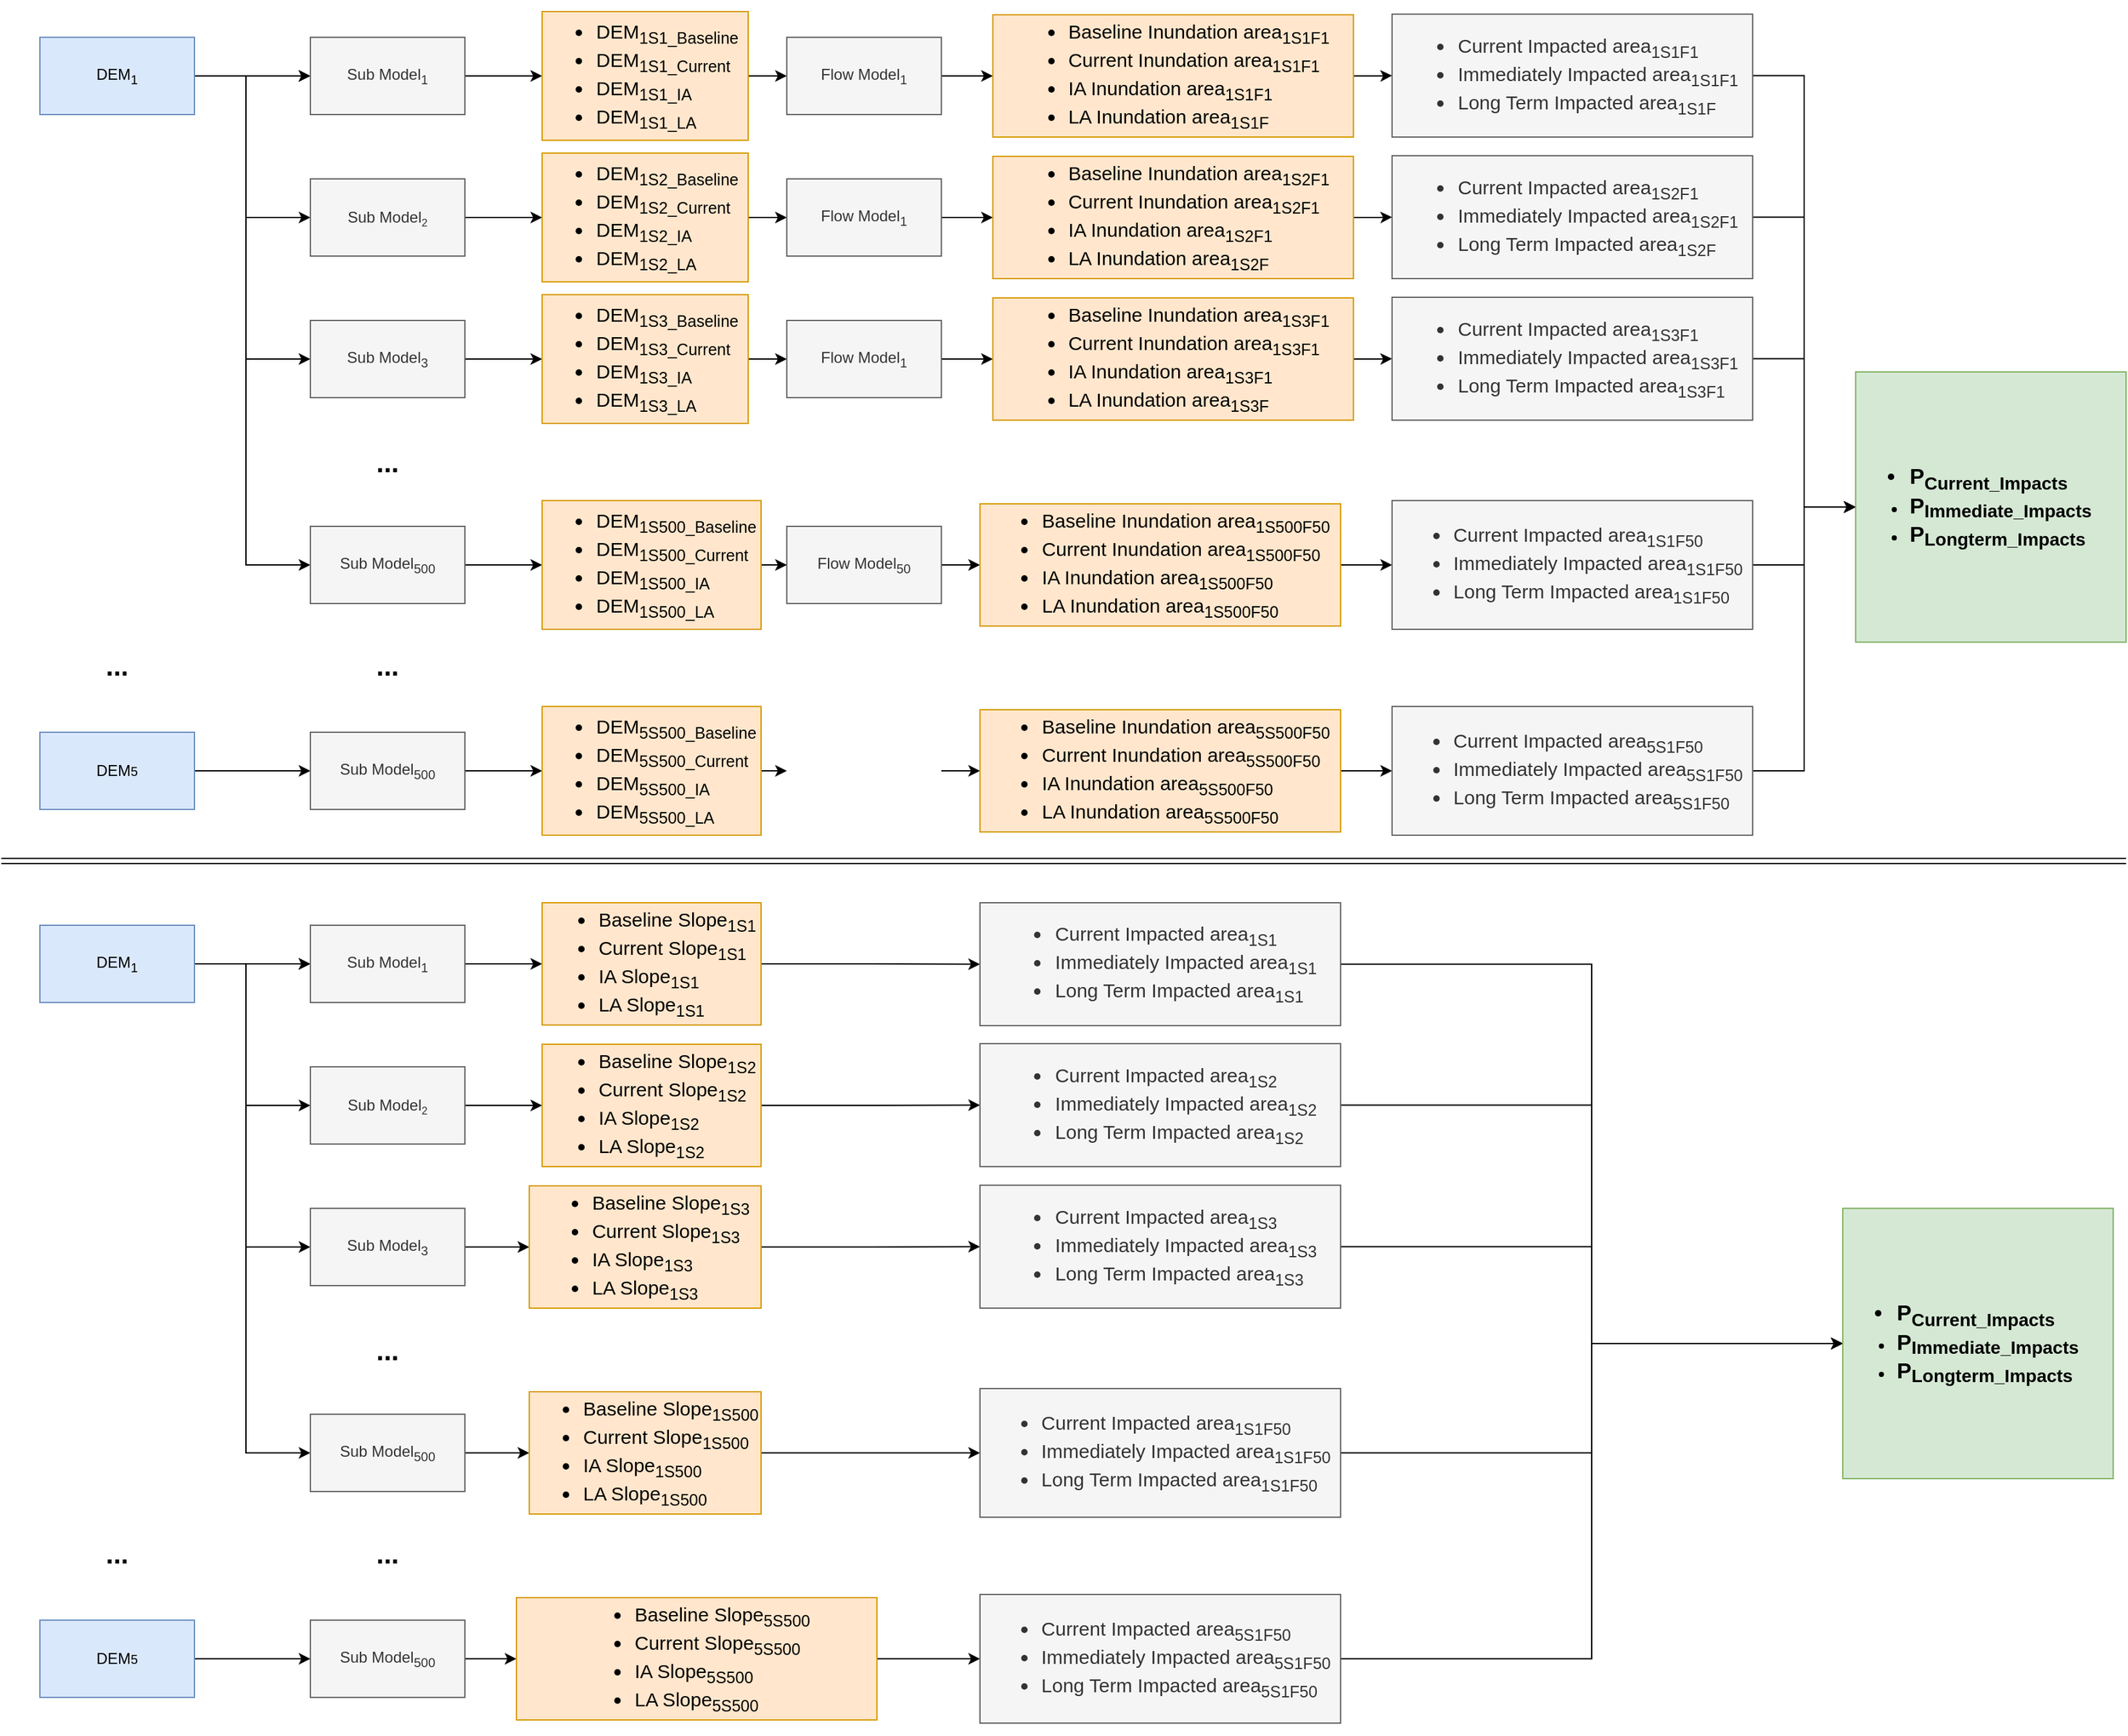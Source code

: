 <mxfile version="22.1.21" type="github">
  <diagram name="Page-1" id="-Qfp89TB7cpaRXaCVrgq">
    <mxGraphModel dx="1430" dy="786" grid="1" gridSize="10" guides="1" tooltips="1" connect="1" arrows="1" fold="1" page="1" pageScale="1" pageWidth="1654" pageHeight="1169" math="0" shadow="0">
      <root>
        <mxCell id="0" />
        <mxCell id="1" parent="0" />
        <mxCell id="ByYncmj56QXi_yfbcFDC-7" value="" style="edgeStyle=orthogonalEdgeStyle;rounded=0;orthogonalLoop=1;jettySize=auto;html=1;" edge="1" parent="1" source="3YSTLiqjNnNqbeXAGMGi-1" target="ByYncmj56QXi_yfbcFDC-6">
          <mxGeometry relative="1" as="geometry" />
        </mxCell>
        <mxCell id="ByYncmj56QXi_yfbcFDC-8" value="" style="edgeStyle=orthogonalEdgeStyle;rounded=0;orthogonalLoop=1;jettySize=auto;html=1;" edge="1" parent="1" source="3YSTLiqjNnNqbeXAGMGi-1" target="ByYncmj56QXi_yfbcFDC-6">
          <mxGeometry relative="1" as="geometry" />
        </mxCell>
        <mxCell id="ByYncmj56QXi_yfbcFDC-10" value="" style="edgeStyle=orthogonalEdgeStyle;rounded=0;orthogonalLoop=1;jettySize=auto;html=1;entryX=0;entryY=0.5;entryDx=0;entryDy=0;" edge="1" parent="1" source="3YSTLiqjNnNqbeXAGMGi-1" target="ByYncmj56QXi_yfbcFDC-9">
          <mxGeometry relative="1" as="geometry">
            <Array as="points">
              <mxPoint x="190" y="110" />
              <mxPoint x="190" y="220" />
            </Array>
          </mxGeometry>
        </mxCell>
        <mxCell id="ByYncmj56QXi_yfbcFDC-15" style="edgeStyle=orthogonalEdgeStyle;rounded=0;orthogonalLoop=1;jettySize=auto;html=1;entryX=0;entryY=0.5;entryDx=0;entryDy=0;" edge="1" parent="1" source="3YSTLiqjNnNqbeXAGMGi-1" target="ByYncmj56QXi_yfbcFDC-16">
          <mxGeometry relative="1" as="geometry">
            <mxPoint x="230" y="360" as="targetPoint" />
            <Array as="points">
              <mxPoint x="190" y="110" />
              <mxPoint x="190" y="490" />
            </Array>
          </mxGeometry>
        </mxCell>
        <mxCell id="ByYncmj56QXi_yfbcFDC-26" style="edgeStyle=orthogonalEdgeStyle;rounded=0;orthogonalLoop=1;jettySize=auto;html=1;entryX=0;entryY=0.5;entryDx=0;entryDy=0;" edge="1" parent="1" source="3YSTLiqjNnNqbeXAGMGi-1" target="ByYncmj56QXi_yfbcFDC-11">
          <mxGeometry relative="1" as="geometry">
            <Array as="points">
              <mxPoint x="190" y="110" />
              <mxPoint x="190" y="330" />
            </Array>
          </mxGeometry>
        </mxCell>
        <mxCell id="3YSTLiqjNnNqbeXAGMGi-1" value="DEM&lt;sub&gt;1&lt;/sub&gt;" style="rounded=0;whiteSpace=wrap;html=1;fillColor=#dae8fc;strokeColor=#6c8ebf;" parent="1" vertex="1">
          <mxGeometry x="30" y="80" width="120" height="60" as="geometry" />
        </mxCell>
        <mxCell id="ByYncmj56QXi_yfbcFDC-22" style="edgeStyle=orthogonalEdgeStyle;rounded=0;orthogonalLoop=1;jettySize=auto;html=1;entryX=0;entryY=0.5;entryDx=0;entryDy=0;" edge="1" parent="1" source="ByYncmj56QXi_yfbcFDC-6" target="ByYncmj56QXi_yfbcFDC-20">
          <mxGeometry relative="1" as="geometry" />
        </mxCell>
        <mxCell id="ByYncmj56QXi_yfbcFDC-6" value="Sub Model&lt;sub&gt;1&lt;/sub&gt;" style="rounded=0;whiteSpace=wrap;html=1;fillColor=#f5f5f5;strokeColor=#666666;fontColor=#333333;" vertex="1" parent="1">
          <mxGeometry x="240" y="80" width="120" height="60" as="geometry" />
        </mxCell>
        <mxCell id="ByYncmj56QXi_yfbcFDC-28" value="" style="edgeStyle=orthogonalEdgeStyle;rounded=0;orthogonalLoop=1;jettySize=auto;html=1;" edge="1" parent="1" source="ByYncmj56QXi_yfbcFDC-9" target="ByYncmj56QXi_yfbcFDC-23">
          <mxGeometry relative="1" as="geometry" />
        </mxCell>
        <mxCell id="ByYncmj56QXi_yfbcFDC-9" value="Sub Model&lt;span style=&quot;font-size: 10px;&quot;&gt;&lt;sub&gt;2&lt;/sub&gt;&lt;/span&gt;" style="rounded=0;whiteSpace=wrap;html=1;fillColor=#f5f5f5;strokeColor=#666666;fontColor=#333333;" vertex="1" parent="1">
          <mxGeometry x="240" y="190" width="120" height="60" as="geometry" />
        </mxCell>
        <mxCell id="ByYncmj56QXi_yfbcFDC-29" value="" style="edgeStyle=orthogonalEdgeStyle;rounded=0;orthogonalLoop=1;jettySize=auto;html=1;" edge="1" parent="1" source="ByYncmj56QXi_yfbcFDC-11" target="ByYncmj56QXi_yfbcFDC-24">
          <mxGeometry relative="1" as="geometry" />
        </mxCell>
        <mxCell id="ByYncmj56QXi_yfbcFDC-11" value="Sub Model&lt;sub&gt;3&lt;/sub&gt;" style="rounded=0;whiteSpace=wrap;html=1;fillColor=#f5f5f5;strokeColor=#666666;fontColor=#333333;" vertex="1" parent="1">
          <mxGeometry x="240" y="300" width="120" height="60" as="geometry" />
        </mxCell>
        <mxCell id="ByYncmj56QXi_yfbcFDC-30" value="" style="edgeStyle=orthogonalEdgeStyle;rounded=0;orthogonalLoop=1;jettySize=auto;html=1;" edge="1" parent="1" source="ByYncmj56QXi_yfbcFDC-16" target="ByYncmj56QXi_yfbcFDC-27">
          <mxGeometry relative="1" as="geometry" />
        </mxCell>
        <mxCell id="ByYncmj56QXi_yfbcFDC-16" value="Sub Model&lt;sub&gt;500&lt;/sub&gt;" style="rounded=0;whiteSpace=wrap;html=1;fillColor=#f5f5f5;strokeColor=#666666;fontColor=#333333;" vertex="1" parent="1">
          <mxGeometry x="240" y="460" width="120" height="60" as="geometry" />
        </mxCell>
        <mxCell id="ByYncmj56QXi_yfbcFDC-19" value="&lt;font style=&quot;font-size: 21px;&quot;&gt;&lt;b&gt;...&lt;/b&gt;&lt;/font&gt;" style="text;html=1;strokeColor=none;fillColor=none;align=center;verticalAlign=middle;whiteSpace=wrap;rounded=0;" vertex="1" parent="1">
          <mxGeometry x="270" y="380" width="60" height="60" as="geometry" />
        </mxCell>
        <mxCell id="ByYncmj56QXi_yfbcFDC-36" value="" style="edgeStyle=orthogonalEdgeStyle;rounded=0;orthogonalLoop=1;jettySize=auto;html=1;" edge="1" parent="1" source="ByYncmj56QXi_yfbcFDC-20" target="ByYncmj56QXi_yfbcFDC-35">
          <mxGeometry relative="1" as="geometry" />
        </mxCell>
        <mxCell id="ByYncmj56QXi_yfbcFDC-20" value="&lt;ul style=&quot;font-size: 15px;&quot;&gt;&lt;li style=&quot;&quot;&gt;DEM&lt;sub style=&quot;border-color: var(--border-color);&quot;&gt;1S1_Baseline&lt;/sub&gt;&lt;/li&gt;&lt;li style=&quot;border-color: var(--border-color);&quot;&gt;DEM&lt;sub style=&quot;border-color: var(--border-color);&quot;&gt;1S1_Current&lt;/sub&gt;&lt;/li&gt;&lt;li style=&quot;border-color: var(--border-color);&quot;&gt;DEM&lt;sub style=&quot;border-color: var(--border-color);&quot;&gt;1S1_IA&lt;/sub&gt;&lt;/li&gt;&lt;li style=&quot;border-color: var(--border-color);&quot;&gt;DEM&lt;sub style=&quot;border-color: var(--border-color);&quot;&gt;1S1_LA&lt;/sub&gt;&lt;/li&gt;&lt;/ul&gt;" style="rounded=0;whiteSpace=wrap;html=1;align=left;fillColor=#ffe6cc;strokeColor=#d79b00;" vertex="1" parent="1">
          <mxGeometry x="420" y="60" width="160" height="100" as="geometry" />
        </mxCell>
        <mxCell id="ByYncmj56QXi_yfbcFDC-43" style="edgeStyle=orthogonalEdgeStyle;rounded=0;orthogonalLoop=1;jettySize=auto;html=1;entryX=0;entryY=0.5;entryDx=0;entryDy=0;" edge="1" parent="1" source="ByYncmj56QXi_yfbcFDC-23" target="ByYncmj56QXi_yfbcFDC-42">
          <mxGeometry relative="1" as="geometry" />
        </mxCell>
        <mxCell id="ByYncmj56QXi_yfbcFDC-23" value="&lt;ul style=&quot;font-size: 15px;&quot;&gt;&lt;li style=&quot;&quot;&gt;DEM&lt;sub style=&quot;border-color: var(--border-color);&quot;&gt;1S2_Baseline&lt;/sub&gt;&lt;/li&gt;&lt;li style=&quot;border-color: var(--border-color);&quot;&gt;DEM&lt;sub style=&quot;border-color: var(--border-color);&quot;&gt;1S2_Current&lt;/sub&gt;&lt;/li&gt;&lt;li style=&quot;border-color: var(--border-color);&quot;&gt;DEM&lt;sub style=&quot;border-color: var(--border-color);&quot;&gt;1S2_IA&lt;/sub&gt;&lt;/li&gt;&lt;li style=&quot;border-color: var(--border-color);&quot;&gt;DEM&lt;sub style=&quot;border-color: var(--border-color);&quot;&gt;1S2_LA&lt;/sub&gt;&lt;/li&gt;&lt;/ul&gt;" style="rounded=0;whiteSpace=wrap;html=1;align=left;fillColor=#ffe6cc;strokeColor=#d79b00;" vertex="1" parent="1">
          <mxGeometry x="420" y="170" width="160" height="100" as="geometry" />
        </mxCell>
        <mxCell id="ByYncmj56QXi_yfbcFDC-45" style="edgeStyle=orthogonalEdgeStyle;rounded=0;orthogonalLoop=1;jettySize=auto;html=1;" edge="1" parent="1" source="ByYncmj56QXi_yfbcFDC-24" target="ByYncmj56QXi_yfbcFDC-44">
          <mxGeometry relative="1" as="geometry" />
        </mxCell>
        <mxCell id="ByYncmj56QXi_yfbcFDC-24" value="&lt;ul style=&quot;font-size: 15px;&quot;&gt;&lt;li style=&quot;&quot;&gt;DEM&lt;sub style=&quot;border-color: var(--border-color);&quot;&gt;1S3_Baseline&lt;/sub&gt;&lt;/li&gt;&lt;li style=&quot;border-color: var(--border-color);&quot;&gt;DEM&lt;sub style=&quot;border-color: var(--border-color);&quot;&gt;1S3_Current&lt;/sub&gt;&lt;/li&gt;&lt;li style=&quot;border-color: var(--border-color);&quot;&gt;DEM&lt;sub style=&quot;border-color: var(--border-color);&quot;&gt;1S3_IA&lt;/sub&gt;&lt;/li&gt;&lt;li style=&quot;border-color: var(--border-color);&quot;&gt;DEM&lt;sub style=&quot;border-color: var(--border-color);&quot;&gt;1S3_LA&lt;/sub&gt;&lt;/li&gt;&lt;/ul&gt;" style="rounded=0;whiteSpace=wrap;html=1;align=left;fillColor=#ffe6cc;strokeColor=#d79b00;" vertex="1" parent="1">
          <mxGeometry x="420" y="280" width="160" height="100" as="geometry" />
        </mxCell>
        <mxCell id="ByYncmj56QXi_yfbcFDC-47" style="edgeStyle=orthogonalEdgeStyle;rounded=0;orthogonalLoop=1;jettySize=auto;html=1;entryX=0;entryY=0.5;entryDx=0;entryDy=0;" edge="1" parent="1" source="ByYncmj56QXi_yfbcFDC-27" target="ByYncmj56QXi_yfbcFDC-46">
          <mxGeometry relative="1" as="geometry" />
        </mxCell>
        <mxCell id="ByYncmj56QXi_yfbcFDC-27" value="&lt;ul style=&quot;font-size: 15px;&quot;&gt;&lt;li style=&quot;&quot;&gt;DEM&lt;sub style=&quot;border-color: var(--border-color);&quot;&gt;1S500_Baseline&lt;/sub&gt;&lt;/li&gt;&lt;li style=&quot;border-color: var(--border-color);&quot;&gt;DEM&lt;sub style=&quot;border-color: var(--border-color);&quot;&gt;1S500_Current&lt;/sub&gt;&lt;/li&gt;&lt;li style=&quot;border-color: var(--border-color);&quot;&gt;DEM&lt;sub style=&quot;border-color: var(--border-color);&quot;&gt;1S500_IA&lt;/sub&gt;&lt;/li&gt;&lt;li style=&quot;border-color: var(--border-color);&quot;&gt;DEM&lt;sub style=&quot;border-color: var(--border-color);&quot;&gt;1S500_LA&lt;/sub&gt;&lt;/li&gt;&lt;/ul&gt;" style="rounded=0;whiteSpace=wrap;html=1;align=left;fillColor=#ffe6cc;strokeColor=#d79b00;" vertex="1" parent="1">
          <mxGeometry x="420" y="440" width="170" height="100" as="geometry" />
        </mxCell>
        <mxCell id="ByYncmj56QXi_yfbcFDC-53" value="" style="edgeStyle=orthogonalEdgeStyle;rounded=0;orthogonalLoop=1;jettySize=auto;html=1;" edge="1" parent="1" source="ByYncmj56QXi_yfbcFDC-35" target="ByYncmj56QXi_yfbcFDC-52">
          <mxGeometry relative="1" as="geometry" />
        </mxCell>
        <mxCell id="ByYncmj56QXi_yfbcFDC-35" value="Flow Model&lt;sub&gt;1&lt;br&gt;&lt;/sub&gt;" style="whiteSpace=wrap;html=1;align=center;fillColor=#f5f5f5;strokeColor=#666666;rounded=0;fontColor=#333333;" vertex="1" parent="1">
          <mxGeometry x="610" y="80" width="120" height="60" as="geometry" />
        </mxCell>
        <mxCell id="ByYncmj56QXi_yfbcFDC-57" style="edgeStyle=orthogonalEdgeStyle;rounded=0;orthogonalLoop=1;jettySize=auto;html=1;entryX=0;entryY=0.5;entryDx=0;entryDy=0;" edge="1" parent="1" source="ByYncmj56QXi_yfbcFDC-42" target="ByYncmj56QXi_yfbcFDC-54">
          <mxGeometry relative="1" as="geometry" />
        </mxCell>
        <mxCell id="ByYncmj56QXi_yfbcFDC-42" value="Flow Model&lt;sub&gt;1&lt;br&gt;&lt;/sub&gt;" style="whiteSpace=wrap;html=1;align=center;fillColor=#f5f5f5;strokeColor=#666666;rounded=0;fontColor=#333333;" vertex="1" parent="1">
          <mxGeometry x="610" y="190" width="120" height="60" as="geometry" />
        </mxCell>
        <mxCell id="ByYncmj56QXi_yfbcFDC-58" style="edgeStyle=orthogonalEdgeStyle;rounded=0;orthogonalLoop=1;jettySize=auto;html=1;" edge="1" parent="1" source="ByYncmj56QXi_yfbcFDC-44" target="ByYncmj56QXi_yfbcFDC-55">
          <mxGeometry relative="1" as="geometry" />
        </mxCell>
        <mxCell id="ByYncmj56QXi_yfbcFDC-44" value="Flow Model&lt;sub&gt;1&lt;br&gt;&lt;/sub&gt;" style="whiteSpace=wrap;html=1;align=center;fillColor=#f5f5f5;strokeColor=#666666;rounded=0;fontColor=#333333;" vertex="1" parent="1">
          <mxGeometry x="610" y="300" width="120" height="60" as="geometry" />
        </mxCell>
        <mxCell id="ByYncmj56QXi_yfbcFDC-59" style="edgeStyle=orthogonalEdgeStyle;rounded=0;orthogonalLoop=1;jettySize=auto;html=1;entryX=0;entryY=0.5;entryDx=0;entryDy=0;" edge="1" parent="1" source="ByYncmj56QXi_yfbcFDC-46" target="ByYncmj56QXi_yfbcFDC-56">
          <mxGeometry relative="1" as="geometry" />
        </mxCell>
        <mxCell id="ByYncmj56QXi_yfbcFDC-46" value="Flow Model&lt;sub&gt;50&lt;br&gt;&lt;/sub&gt;" style="whiteSpace=wrap;html=1;align=center;fillColor=#f5f5f5;strokeColor=#666666;rounded=0;fontColor=#333333;" vertex="1" parent="1">
          <mxGeometry x="610" y="460" width="120" height="60" as="geometry" />
        </mxCell>
        <mxCell id="ByYncmj56QXi_yfbcFDC-61" value="" style="edgeStyle=orthogonalEdgeStyle;rounded=0;orthogonalLoop=1;jettySize=auto;html=1;" edge="1" parent="1" source="ByYncmj56QXi_yfbcFDC-52" target="ByYncmj56QXi_yfbcFDC-60">
          <mxGeometry relative="1" as="geometry" />
        </mxCell>
        <mxCell id="ByYncmj56QXi_yfbcFDC-52" value="&lt;ul style=&quot;font-size: 15px;&quot;&gt;&lt;li style=&quot;text-align: left;&quot;&gt;Baseline Inundation area&lt;sub&gt;1S1F1&lt;/sub&gt;&lt;/li&gt;&lt;li style=&quot;border-color: var(--border-color); text-align: left;&quot;&gt;Current Inundation area&lt;sub style=&quot;border-color: var(--border-color);&quot;&gt;1S1F1&lt;/sub&gt;&lt;/li&gt;&lt;li style=&quot;border-color: var(--border-color); text-align: left;&quot;&gt;IA Inundation area&lt;sub style=&quot;border-color: var(--border-color);&quot;&gt;1S1F1&lt;/sub&gt;&lt;/li&gt;&lt;li style=&quot;border-color: var(--border-color); text-align: left;&quot;&gt;LA Inundation area&lt;sub style=&quot;border-color: var(--border-color);&quot;&gt;1S1F&lt;br&gt;&lt;/sub&gt;&lt;/li&gt;&lt;/ul&gt;" style="whiteSpace=wrap;html=1;align=center;fillColor=#ffe6cc;strokeColor=#d79b00;rounded=0;" vertex="1" parent="1">
          <mxGeometry x="770" y="62.5" width="280" height="95" as="geometry" />
        </mxCell>
        <mxCell id="ByYncmj56QXi_yfbcFDC-63" value="" style="edgeStyle=orthogonalEdgeStyle;rounded=0;orthogonalLoop=1;jettySize=auto;html=1;" edge="1" parent="1" source="ByYncmj56QXi_yfbcFDC-54" target="ByYncmj56QXi_yfbcFDC-62">
          <mxGeometry relative="1" as="geometry" />
        </mxCell>
        <mxCell id="ByYncmj56QXi_yfbcFDC-54" value="&lt;ul style=&quot;font-size: 15px;&quot;&gt;&lt;li style=&quot;border-color: var(--border-color); text-align: left;&quot;&gt;Baseline Inundation area&lt;sub style=&quot;border-color: var(--border-color);&quot;&gt;1S2F1&lt;/sub&gt;&lt;/li&gt;&lt;li style=&quot;border-color: var(--border-color); text-align: left;&quot;&gt;Current Inundation area&lt;sub style=&quot;border-color: var(--border-color);&quot;&gt;1S2F1&lt;/sub&gt;&lt;/li&gt;&lt;li style=&quot;border-color: var(--border-color); text-align: left;&quot;&gt;IA Inundation area&lt;sub style=&quot;border-color: var(--border-color);&quot;&gt;1S2F1&lt;/sub&gt;&lt;/li&gt;&lt;li style=&quot;border-color: var(--border-color); text-align: left;&quot;&gt;LA Inundation area&lt;sub style=&quot;border-color: var(--border-color);&quot;&gt;1S2F&lt;/sub&gt;&lt;/li&gt;&lt;/ul&gt;" style="whiteSpace=wrap;html=1;align=center;fillColor=#ffe6cc;strokeColor=#d79b00;rounded=0;" vertex="1" parent="1">
          <mxGeometry x="770" y="172.5" width="280" height="95" as="geometry" />
        </mxCell>
        <mxCell id="ByYncmj56QXi_yfbcFDC-65" value="" style="edgeStyle=orthogonalEdgeStyle;rounded=0;orthogonalLoop=1;jettySize=auto;html=1;" edge="1" parent="1" source="ByYncmj56QXi_yfbcFDC-55" target="ByYncmj56QXi_yfbcFDC-64">
          <mxGeometry relative="1" as="geometry" />
        </mxCell>
        <mxCell id="ByYncmj56QXi_yfbcFDC-55" value="&lt;ul style=&quot;font-size: 15px;&quot;&gt;&lt;li style=&quot;border-color: var(--border-color); text-align: left;&quot;&gt;Baseline Inundation area&lt;sub style=&quot;border-color: var(--border-color);&quot;&gt;1S3F1&lt;/sub&gt;&lt;/li&gt;&lt;li style=&quot;border-color: var(--border-color); text-align: left;&quot;&gt;Current Inundation area&lt;sub style=&quot;border-color: var(--border-color);&quot;&gt;1S3F1&lt;/sub&gt;&lt;/li&gt;&lt;li style=&quot;border-color: var(--border-color); text-align: left;&quot;&gt;IA Inundation area&lt;sub style=&quot;border-color: var(--border-color);&quot;&gt;1S3F1&lt;/sub&gt;&lt;/li&gt;&lt;li style=&quot;border-color: var(--border-color); text-align: left;&quot;&gt;LA Inundation area&lt;sub style=&quot;border-color: var(--border-color);&quot;&gt;1S3F&lt;/sub&gt;&lt;/li&gt;&lt;/ul&gt;" style="whiteSpace=wrap;html=1;align=center;fillColor=#ffe6cc;strokeColor=#d79b00;rounded=0;" vertex="1" parent="1">
          <mxGeometry x="770" y="282.5" width="280" height="95" as="geometry" />
        </mxCell>
        <mxCell id="ByYncmj56QXi_yfbcFDC-67" value="" style="edgeStyle=orthogonalEdgeStyle;rounded=0;orthogonalLoop=1;jettySize=auto;html=1;" edge="1" parent="1" source="ByYncmj56QXi_yfbcFDC-56" target="ByYncmj56QXi_yfbcFDC-66">
          <mxGeometry relative="1" as="geometry" />
        </mxCell>
        <mxCell id="ByYncmj56QXi_yfbcFDC-56" value="&lt;ul style=&quot;font-size: 15px;&quot;&gt;&lt;li style=&quot;border-color: var(--border-color); text-align: left;&quot;&gt;Baseline Inundation area&lt;sub style=&quot;border-color: var(--border-color);&quot;&gt;1S500F50&lt;/sub&gt;&lt;/li&gt;&lt;li style=&quot;border-color: var(--border-color); text-align: left;&quot;&gt;Current Inundation area&lt;sub style=&quot;border-color: var(--border-color);&quot;&gt;1S500F50&lt;/sub&gt;&lt;/li&gt;&lt;li style=&quot;border-color: var(--border-color); text-align: left;&quot;&gt;IA Inundation area&lt;sub style=&quot;border-color: var(--border-color);&quot;&gt;1S500F50&lt;/sub&gt;&lt;/li&gt;&lt;li style=&quot;border-color: var(--border-color); text-align: left;&quot;&gt;LA Inundation area&lt;sub style=&quot;border-color: var(--border-color);&quot;&gt;1S500F50&lt;/sub&gt;&lt;/li&gt;&lt;/ul&gt;" style="whiteSpace=wrap;html=1;align=center;fillColor=#ffe6cc;strokeColor=#d79b00;rounded=0;" vertex="1" parent="1">
          <mxGeometry x="760" y="442.5" width="280" height="95" as="geometry" />
        </mxCell>
        <mxCell id="ByYncmj56QXi_yfbcFDC-69" style="edgeStyle=orthogonalEdgeStyle;rounded=0;orthogonalLoop=1;jettySize=auto;html=1;entryX=0;entryY=0.5;entryDx=0;entryDy=0;" edge="1" parent="1" source="ByYncmj56QXi_yfbcFDC-60" target="ByYncmj56QXi_yfbcFDC-68">
          <mxGeometry relative="1" as="geometry" />
        </mxCell>
        <mxCell id="ByYncmj56QXi_yfbcFDC-60" value="&lt;ul style=&quot;border-color: var(--border-color); font-size: 15px;&quot;&gt;&lt;li style=&quot;border-color: var(--border-color); text-align: left;&quot;&gt;Current Impacted area&lt;sub style=&quot;border-color: var(--border-color);&quot;&gt;1S1F1&lt;/sub&gt;&lt;/li&gt;&lt;li style=&quot;border-color: var(--border-color); text-align: left;&quot;&gt;Immediately Impacted area&lt;sub style=&quot;border-color: var(--border-color);&quot;&gt;1S1F1&lt;/sub&gt;&lt;/li&gt;&lt;li style=&quot;text-align: left; border-color: var(--border-color);&quot;&gt;Long Term Impacted area&lt;sub style=&quot;border-color: var(--border-color);&quot;&gt;1S1F&lt;/sub&gt;&lt;/li&gt;&lt;/ul&gt;" style="whiteSpace=wrap;html=1;align=center;fillColor=#f5f5f5;strokeColor=#666666;rounded=0;fontColor=#333333;" vertex="1" parent="1">
          <mxGeometry x="1080" y="62" width="280" height="95.5" as="geometry" />
        </mxCell>
        <mxCell id="ByYncmj56QXi_yfbcFDC-70" style="edgeStyle=orthogonalEdgeStyle;rounded=0;orthogonalLoop=1;jettySize=auto;html=1;entryX=0;entryY=0.5;entryDx=0;entryDy=0;" edge="1" parent="1" source="ByYncmj56QXi_yfbcFDC-62" target="ByYncmj56QXi_yfbcFDC-68">
          <mxGeometry relative="1" as="geometry" />
        </mxCell>
        <mxCell id="ByYncmj56QXi_yfbcFDC-62" value="&lt;ul style=&quot;border-color: var(--border-color); font-size: 15px;&quot;&gt;&lt;li style=&quot;border-color: var(--border-color); text-align: left;&quot;&gt;Current Impacted area&lt;sub style=&quot;border-color: var(--border-color);&quot;&gt;1S2F1&lt;/sub&gt;&lt;/li&gt;&lt;li style=&quot;border-color: var(--border-color); text-align: left;&quot;&gt;Immediately Impacted area&lt;sub style=&quot;border-color: var(--border-color);&quot;&gt;1S2F1&lt;/sub&gt;&lt;/li&gt;&lt;li style=&quot;text-align: left; border-color: var(--border-color);&quot;&gt;Long Term Impacted area&lt;sub style=&quot;border-color: var(--border-color);&quot;&gt;1S2F&lt;/sub&gt;&lt;/li&gt;&lt;/ul&gt;" style="whiteSpace=wrap;html=1;align=center;fillColor=#f5f5f5;strokeColor=#666666;rounded=0;fontColor=#333333;" vertex="1" parent="1">
          <mxGeometry x="1080" y="172" width="280" height="95.5" as="geometry" />
        </mxCell>
        <mxCell id="ByYncmj56QXi_yfbcFDC-71" style="edgeStyle=orthogonalEdgeStyle;rounded=0;orthogonalLoop=1;jettySize=auto;html=1;" edge="1" parent="1" source="ByYncmj56QXi_yfbcFDC-64" target="ByYncmj56QXi_yfbcFDC-68">
          <mxGeometry relative="1" as="geometry" />
        </mxCell>
        <mxCell id="ByYncmj56QXi_yfbcFDC-64" value="&lt;ul style=&quot;border-color: var(--border-color); font-size: 15px;&quot;&gt;&lt;li style=&quot;border-color: var(--border-color); text-align: left;&quot;&gt;Current Impacted area&lt;sub style=&quot;border-color: var(--border-color);&quot;&gt;1S3F1&lt;/sub&gt;&lt;/li&gt;&lt;li style=&quot;border-color: var(--border-color); text-align: left;&quot;&gt;Immediately Impacted area&lt;sub style=&quot;border-color: var(--border-color);&quot;&gt;1S3F1&lt;/sub&gt;&lt;/li&gt;&lt;li style=&quot;text-align: left; border-color: var(--border-color);&quot;&gt;Long Term Impacted area&lt;sub style=&quot;border-color: var(--border-color);&quot;&gt;1S3F1&lt;/sub&gt;&lt;/li&gt;&lt;/ul&gt;" style="whiteSpace=wrap;html=1;align=center;fillColor=#f5f5f5;strokeColor=#666666;rounded=0;fontColor=#333333;" vertex="1" parent="1">
          <mxGeometry x="1080" y="282" width="280" height="95.5" as="geometry" />
        </mxCell>
        <mxCell id="ByYncmj56QXi_yfbcFDC-72" style="edgeStyle=orthogonalEdgeStyle;rounded=0;orthogonalLoop=1;jettySize=auto;html=1;entryX=0;entryY=0.5;entryDx=0;entryDy=0;" edge="1" parent="1" source="ByYncmj56QXi_yfbcFDC-66" target="ByYncmj56QXi_yfbcFDC-68">
          <mxGeometry relative="1" as="geometry">
            <mxPoint x="1430" y="300" as="targetPoint" />
          </mxGeometry>
        </mxCell>
        <mxCell id="ByYncmj56QXi_yfbcFDC-66" value="&lt;ul style=&quot;border-color: var(--border-color); font-size: 15px;&quot;&gt;&lt;li style=&quot;border-color: var(--border-color); text-align: left;&quot;&gt;Current Impacted area&lt;sub style=&quot;border-color: var(--border-color);&quot;&gt;1S1F50&lt;/sub&gt;&lt;/li&gt;&lt;li style=&quot;border-color: var(--border-color); text-align: left;&quot;&gt;Immediately Impacted area&lt;sub style=&quot;border-color: var(--border-color);&quot;&gt;1S1F50&lt;/sub&gt;&lt;/li&gt;&lt;li style=&quot;text-align: left; border-color: var(--border-color);&quot;&gt;Long Term Impacted area&lt;sub style=&quot;border-color: var(--border-color);&quot;&gt;1S1F50&lt;/sub&gt;&lt;/li&gt;&lt;/ul&gt;" style="whiteSpace=wrap;html=1;align=center;fillColor=#f5f5f5;strokeColor=#666666;rounded=0;fontColor=#333333;" vertex="1" parent="1">
          <mxGeometry x="1080" y="440" width="280" height="100" as="geometry" />
        </mxCell>
        <mxCell id="ByYncmj56QXi_yfbcFDC-68" value="&lt;ul style=&quot;&quot;&gt;&lt;li style=&quot;font-size: 17px;&quot;&gt;&lt;b&gt;P&lt;/b&gt;&lt;sub style=&quot;font-size: 14px;&quot;&gt;&lt;b style=&quot;&quot;&gt;C&lt;span style=&quot;&quot;&gt;urrent_Impacts&lt;/span&gt;&lt;/b&gt;&lt;/sub&gt;&lt;/li&gt;&lt;li style=&quot;border-color: var(--border-color);&quot;&gt;&lt;b style=&quot;border-color: var(--border-color);&quot;&gt;&lt;span style=&quot;font-size: 17px;&quot;&gt;P&lt;/span&gt;&lt;sub style=&quot;border-color: var(--border-color);&quot;&gt;&lt;font style=&quot;font-size: 14px;&quot;&gt;Immediate_Impacts&lt;/font&gt;&lt;/sub&gt;&lt;/b&gt;&lt;/li&gt;&lt;li style=&quot;border-color: var(--border-color);&quot;&gt;&lt;b style=&quot;border-color: var(--border-color);&quot;&gt;&lt;span style=&quot;font-size: 17px;&quot;&gt;P&lt;/span&gt;&lt;sub style=&quot;border-color: var(--border-color);&quot;&gt;&lt;font style=&quot;font-size: 14px;&quot;&gt;Longterm_Impacts&lt;/font&gt;&lt;/sub&gt;&lt;/b&gt;&lt;/li&gt;&lt;/ul&gt;" style="whiteSpace=wrap;html=1;aspect=fixed;align=left;fillColor=#d5e8d4;strokeColor=#82b366;" vertex="1" parent="1">
          <mxGeometry x="1440" y="340" width="210" height="210" as="geometry" />
        </mxCell>
        <mxCell id="ByYncmj56QXi_yfbcFDC-75" value="&lt;font style=&quot;font-size: 21px;&quot;&gt;&lt;b&gt;...&lt;/b&gt;&lt;/font&gt;" style="text;html=1;strokeColor=none;fillColor=none;align=center;verticalAlign=middle;whiteSpace=wrap;rounded=0;" vertex="1" parent="1">
          <mxGeometry x="270" y="537.5" width="60" height="60" as="geometry" />
        </mxCell>
        <mxCell id="ByYncmj56QXi_yfbcFDC-76" value="" style="edgeStyle=orthogonalEdgeStyle;rounded=0;orthogonalLoop=1;jettySize=auto;html=1;" edge="1" parent="1" source="ByYncmj56QXi_yfbcFDC-77" target="ByYncmj56QXi_yfbcFDC-79">
          <mxGeometry relative="1" as="geometry" />
        </mxCell>
        <mxCell id="ByYncmj56QXi_yfbcFDC-77" value="Sub Model&lt;sub&gt;500&lt;/sub&gt;" style="rounded=0;whiteSpace=wrap;html=1;fillColor=#f5f5f5;strokeColor=#666666;fontColor=#333333;" vertex="1" parent="1">
          <mxGeometry x="240" y="620" width="120" height="60" as="geometry" />
        </mxCell>
        <mxCell id="ByYncmj56QXi_yfbcFDC-78" style="edgeStyle=orthogonalEdgeStyle;rounded=0;orthogonalLoop=1;jettySize=auto;html=1;entryX=0;entryY=0.5;entryDx=0;entryDy=0;" edge="1" parent="1" source="ByYncmj56QXi_yfbcFDC-79">
          <mxGeometry relative="1" as="geometry">
            <mxPoint x="610" y="650" as="targetPoint" />
          </mxGeometry>
        </mxCell>
        <mxCell id="ByYncmj56QXi_yfbcFDC-79" value="&lt;ul style=&quot;font-size: 15px;&quot;&gt;&lt;li style=&quot;&quot;&gt;DEM&lt;sub style=&quot;border-color: var(--border-color);&quot;&gt;5S500_Baseline&lt;/sub&gt;&lt;/li&gt;&lt;li style=&quot;border-color: var(--border-color);&quot;&gt;DEM&lt;sub style=&quot;border-color: var(--border-color);&quot;&gt;5S500_Current&lt;/sub&gt;&lt;/li&gt;&lt;li style=&quot;border-color: var(--border-color);&quot;&gt;DEM&lt;sub style=&quot;border-color: var(--border-color);&quot;&gt;5S500_IA&lt;/sub&gt;&lt;/li&gt;&lt;li style=&quot;border-color: var(--border-color);&quot;&gt;DEM&lt;sub style=&quot;border-color: var(--border-color);&quot;&gt;5S500_LA&lt;/sub&gt;&lt;/li&gt;&lt;/ul&gt;" style="rounded=0;whiteSpace=wrap;html=1;align=left;fillColor=#ffe6cc;strokeColor=#d79b00;" vertex="1" parent="1">
          <mxGeometry x="420" y="600" width="170" height="100" as="geometry" />
        </mxCell>
        <mxCell id="ByYncmj56QXi_yfbcFDC-80" style="edgeStyle=orthogonalEdgeStyle;rounded=0;orthogonalLoop=1;jettySize=auto;html=1;entryX=0;entryY=0.5;entryDx=0;entryDy=0;" edge="1" parent="1" target="ByYncmj56QXi_yfbcFDC-83">
          <mxGeometry relative="1" as="geometry">
            <mxPoint x="730" y="650" as="sourcePoint" />
          </mxGeometry>
        </mxCell>
        <mxCell id="ByYncmj56QXi_yfbcFDC-82" value="" style="edgeStyle=orthogonalEdgeStyle;rounded=0;orthogonalLoop=1;jettySize=auto;html=1;" edge="1" parent="1" source="ByYncmj56QXi_yfbcFDC-83" target="ByYncmj56QXi_yfbcFDC-84">
          <mxGeometry relative="1" as="geometry" />
        </mxCell>
        <mxCell id="ByYncmj56QXi_yfbcFDC-83" value="&lt;ul style=&quot;font-size: 15px;&quot;&gt;&lt;li style=&quot;border-color: var(--border-color); text-align: left;&quot;&gt;Baseline Inundation area&lt;sub style=&quot;border-color: var(--border-color);&quot;&gt;5S500F50&lt;/sub&gt;&lt;/li&gt;&lt;li style=&quot;border-color: var(--border-color); text-align: left;&quot;&gt;Current Inundation area&lt;sub style=&quot;border-color: var(--border-color);&quot;&gt;5S500F50&lt;/sub&gt;&lt;/li&gt;&lt;li style=&quot;border-color: var(--border-color); text-align: left;&quot;&gt;IA Inundation area&lt;sub style=&quot;border-color: var(--border-color);&quot;&gt;5S500F50&lt;/sub&gt;&lt;/li&gt;&lt;li style=&quot;border-color: var(--border-color); text-align: left;&quot;&gt;LA Inundation area&lt;sub style=&quot;border-color: var(--border-color);&quot;&gt;5S500F50&lt;/sub&gt;&lt;/li&gt;&lt;/ul&gt;" style="whiteSpace=wrap;html=1;align=center;fillColor=#ffe6cc;strokeColor=#d79b00;rounded=0;" vertex="1" parent="1">
          <mxGeometry x="760" y="602.5" width="280" height="95" as="geometry" />
        </mxCell>
        <mxCell id="ByYncmj56QXi_yfbcFDC-88" style="edgeStyle=orthogonalEdgeStyle;rounded=0;orthogonalLoop=1;jettySize=auto;html=1;entryX=0;entryY=0.5;entryDx=0;entryDy=0;" edge="1" parent="1" source="ByYncmj56QXi_yfbcFDC-84" target="ByYncmj56QXi_yfbcFDC-68">
          <mxGeometry relative="1" as="geometry" />
        </mxCell>
        <mxCell id="ByYncmj56QXi_yfbcFDC-84" value="&lt;ul style=&quot;border-color: var(--border-color); font-size: 15px;&quot;&gt;&lt;li style=&quot;border-color: var(--border-color); text-align: left;&quot;&gt;Current Impacted area&lt;sub style=&quot;border-color: var(--border-color);&quot;&gt;5S1F50&lt;/sub&gt;&lt;/li&gt;&lt;li style=&quot;border-color: var(--border-color); text-align: left;&quot;&gt;Immediately Impacted area&lt;sub style=&quot;border-color: var(--border-color);&quot;&gt;5S1F50&lt;/sub&gt;&lt;/li&gt;&lt;li style=&quot;text-align: left; border-color: var(--border-color);&quot;&gt;Long Term Impacted area&lt;sub style=&quot;border-color: var(--border-color);&quot;&gt;5S1F50&lt;/sub&gt;&lt;/li&gt;&lt;/ul&gt;" style="whiteSpace=wrap;html=1;align=center;fillColor=#f5f5f5;strokeColor=#666666;rounded=0;fontColor=#333333;" vertex="1" parent="1">
          <mxGeometry x="1080" y="600" width="280" height="100" as="geometry" />
        </mxCell>
        <mxCell id="ByYncmj56QXi_yfbcFDC-87" style="edgeStyle=orthogonalEdgeStyle;rounded=0;orthogonalLoop=1;jettySize=auto;html=1;entryX=0;entryY=0.5;entryDx=0;entryDy=0;" edge="1" parent="1" source="ByYncmj56QXi_yfbcFDC-85" target="ByYncmj56QXi_yfbcFDC-77">
          <mxGeometry relative="1" as="geometry" />
        </mxCell>
        <mxCell id="ByYncmj56QXi_yfbcFDC-85" value="DEM&lt;span style=&quot;font-size: 10px;&quot;&gt;5&lt;/span&gt;" style="rounded=0;whiteSpace=wrap;html=1;fillColor=#dae8fc;strokeColor=#6c8ebf;" vertex="1" parent="1">
          <mxGeometry x="30" y="620" width="120" height="60" as="geometry" />
        </mxCell>
        <mxCell id="ByYncmj56QXi_yfbcFDC-86" value="&lt;font style=&quot;font-size: 21px;&quot;&gt;&lt;b&gt;...&lt;/b&gt;&lt;/font&gt;" style="text;html=1;strokeColor=none;fillColor=none;align=center;verticalAlign=middle;whiteSpace=wrap;rounded=0;" vertex="1" parent="1">
          <mxGeometry x="60" y="537.5" width="60" height="60" as="geometry" />
        </mxCell>
        <mxCell id="ByYncmj56QXi_yfbcFDC-89" value="" style="edgeStyle=orthogonalEdgeStyle;rounded=0;orthogonalLoop=1;jettySize=auto;html=1;" edge="1" parent="1" source="ByYncmj56QXi_yfbcFDC-94" target="ByYncmj56QXi_yfbcFDC-96">
          <mxGeometry relative="1" as="geometry" />
        </mxCell>
        <mxCell id="ByYncmj56QXi_yfbcFDC-90" value="" style="edgeStyle=orthogonalEdgeStyle;rounded=0;orthogonalLoop=1;jettySize=auto;html=1;" edge="1" parent="1" source="ByYncmj56QXi_yfbcFDC-94" target="ByYncmj56QXi_yfbcFDC-96">
          <mxGeometry relative="1" as="geometry" />
        </mxCell>
        <mxCell id="ByYncmj56QXi_yfbcFDC-91" value="" style="edgeStyle=orthogonalEdgeStyle;rounded=0;orthogonalLoop=1;jettySize=auto;html=1;entryX=0;entryY=0.5;entryDx=0;entryDy=0;" edge="1" parent="1" source="ByYncmj56QXi_yfbcFDC-94" target="ByYncmj56QXi_yfbcFDC-98">
          <mxGeometry relative="1" as="geometry">
            <Array as="points">
              <mxPoint x="190" y="800" />
              <mxPoint x="190" y="910" />
            </Array>
          </mxGeometry>
        </mxCell>
        <mxCell id="ByYncmj56QXi_yfbcFDC-92" style="edgeStyle=orthogonalEdgeStyle;rounded=0;orthogonalLoop=1;jettySize=auto;html=1;entryX=0;entryY=0.5;entryDx=0;entryDy=0;" edge="1" parent="1" source="ByYncmj56QXi_yfbcFDC-94" target="ByYncmj56QXi_yfbcFDC-102">
          <mxGeometry relative="1" as="geometry">
            <mxPoint x="230" y="1050" as="targetPoint" />
            <Array as="points">
              <mxPoint x="190" y="800" />
              <mxPoint x="190" y="1180" />
            </Array>
          </mxGeometry>
        </mxCell>
        <mxCell id="ByYncmj56QXi_yfbcFDC-93" style="edgeStyle=orthogonalEdgeStyle;rounded=0;orthogonalLoop=1;jettySize=auto;html=1;entryX=0;entryY=0.5;entryDx=0;entryDy=0;" edge="1" parent="1" source="ByYncmj56QXi_yfbcFDC-94" target="ByYncmj56QXi_yfbcFDC-100">
          <mxGeometry relative="1" as="geometry">
            <Array as="points">
              <mxPoint x="190" y="800" />
              <mxPoint x="190" y="1020" />
            </Array>
          </mxGeometry>
        </mxCell>
        <mxCell id="ByYncmj56QXi_yfbcFDC-94" value="DEM&lt;sub&gt;1&lt;/sub&gt;" style="rounded=0;whiteSpace=wrap;html=1;fillColor=#dae8fc;strokeColor=#6c8ebf;" vertex="1" parent="1">
          <mxGeometry x="30" y="770" width="120" height="60" as="geometry" />
        </mxCell>
        <mxCell id="ByYncmj56QXi_yfbcFDC-95" style="edgeStyle=orthogonalEdgeStyle;rounded=0;orthogonalLoop=1;jettySize=auto;html=1;entryX=0;entryY=0.5;entryDx=0;entryDy=0;" edge="1" parent="1" source="ByYncmj56QXi_yfbcFDC-96" target="ByYncmj56QXi_yfbcFDC-121">
          <mxGeometry relative="1" as="geometry">
            <mxPoint x="420" y="800" as="targetPoint" />
          </mxGeometry>
        </mxCell>
        <mxCell id="ByYncmj56QXi_yfbcFDC-96" value="Sub Model&lt;sub&gt;1&lt;/sub&gt;" style="rounded=0;whiteSpace=wrap;html=1;fillColor=#f5f5f5;strokeColor=#666666;fontColor=#333333;" vertex="1" parent="1">
          <mxGeometry x="240" y="770" width="120" height="60" as="geometry" />
        </mxCell>
        <mxCell id="ByYncmj56QXi_yfbcFDC-97" value="" style="edgeStyle=orthogonalEdgeStyle;rounded=0;orthogonalLoop=1;jettySize=auto;html=1;" edge="1" parent="1" source="ByYncmj56QXi_yfbcFDC-98" target="ByYncmj56QXi_yfbcFDC-123">
          <mxGeometry relative="1" as="geometry">
            <mxPoint x="420" y="910" as="targetPoint" />
          </mxGeometry>
        </mxCell>
        <mxCell id="ByYncmj56QXi_yfbcFDC-98" value="Sub Model&lt;span style=&quot;font-size: 10px;&quot;&gt;&lt;sub&gt;2&lt;/sub&gt;&lt;/span&gt;" style="rounded=0;whiteSpace=wrap;html=1;fillColor=#f5f5f5;strokeColor=#666666;fontColor=#333333;" vertex="1" parent="1">
          <mxGeometry x="240" y="880" width="120" height="60" as="geometry" />
        </mxCell>
        <mxCell id="ByYncmj56QXi_yfbcFDC-99" value="" style="edgeStyle=orthogonalEdgeStyle;rounded=0;orthogonalLoop=1;jettySize=auto;html=1;" edge="1" parent="1" source="ByYncmj56QXi_yfbcFDC-100" target="ByYncmj56QXi_yfbcFDC-125">
          <mxGeometry relative="1" as="geometry">
            <mxPoint x="420" y="1020" as="targetPoint" />
          </mxGeometry>
        </mxCell>
        <mxCell id="ByYncmj56QXi_yfbcFDC-100" value="Sub Model&lt;sub&gt;3&lt;/sub&gt;" style="rounded=0;whiteSpace=wrap;html=1;fillColor=#f5f5f5;strokeColor=#666666;fontColor=#333333;" vertex="1" parent="1">
          <mxGeometry x="240" y="990" width="120" height="60" as="geometry" />
        </mxCell>
        <mxCell id="ByYncmj56QXi_yfbcFDC-101" value="" style="edgeStyle=orthogonalEdgeStyle;rounded=0;orthogonalLoop=1;jettySize=auto;html=1;" edge="1" parent="1" source="ByYncmj56QXi_yfbcFDC-102" target="ByYncmj56QXi_yfbcFDC-127">
          <mxGeometry relative="1" as="geometry">
            <mxPoint x="420" y="1180" as="targetPoint" />
          </mxGeometry>
        </mxCell>
        <mxCell id="ByYncmj56QXi_yfbcFDC-102" value="Sub Model&lt;sub&gt;500&lt;/sub&gt;" style="rounded=0;whiteSpace=wrap;html=1;fillColor=#f5f5f5;strokeColor=#666666;fontColor=#333333;" vertex="1" parent="1">
          <mxGeometry x="240" y="1150" width="120" height="60" as="geometry" />
        </mxCell>
        <mxCell id="ByYncmj56QXi_yfbcFDC-103" value="&lt;font style=&quot;font-size: 21px;&quot;&gt;&lt;b&gt;...&lt;/b&gt;&lt;/font&gt;" style="text;html=1;strokeColor=none;fillColor=none;align=center;verticalAlign=middle;whiteSpace=wrap;rounded=0;" vertex="1" parent="1">
          <mxGeometry x="270" y="1070" width="60" height="60" as="geometry" />
        </mxCell>
        <mxCell id="ByYncmj56QXi_yfbcFDC-120" value="" style="edgeStyle=orthogonalEdgeStyle;rounded=0;orthogonalLoop=1;jettySize=auto;html=1;" edge="1" parent="1" source="ByYncmj56QXi_yfbcFDC-121" target="ByYncmj56QXi_yfbcFDC-129">
          <mxGeometry relative="1" as="geometry" />
        </mxCell>
        <mxCell id="ByYncmj56QXi_yfbcFDC-121" value="&lt;ul style=&quot;font-size: 15px;&quot;&gt;&lt;li style=&quot;text-align: left;&quot;&gt;Baseline Slope&lt;sub&gt;1S1&lt;/sub&gt;&lt;/li&gt;&lt;li style=&quot;border-color: var(--border-color); text-align: left;&quot;&gt;Current Slope&lt;sub style=&quot;border-color: var(--border-color);&quot;&gt;1S1&lt;/sub&gt;&lt;/li&gt;&lt;li style=&quot;border-color: var(--border-color); text-align: left;&quot;&gt;IA Slope&lt;sub style=&quot;border-color: var(--border-color);&quot;&gt;1S1&lt;/sub&gt;&lt;/li&gt;&lt;li style=&quot;border-color: var(--border-color); text-align: left;&quot;&gt;LA Slope&lt;sub style=&quot;border-color: var(--border-color);&quot;&gt;1S1&lt;br&gt;&lt;/sub&gt;&lt;/li&gt;&lt;/ul&gt;" style="whiteSpace=wrap;html=1;align=center;fillColor=#ffe6cc;strokeColor=#d79b00;rounded=0;" vertex="1" parent="1">
          <mxGeometry x="420" y="752.5" width="170" height="95" as="geometry" />
        </mxCell>
        <mxCell id="ByYncmj56QXi_yfbcFDC-122" value="" style="edgeStyle=orthogonalEdgeStyle;rounded=0;orthogonalLoop=1;jettySize=auto;html=1;" edge="1" parent="1" source="ByYncmj56QXi_yfbcFDC-123" target="ByYncmj56QXi_yfbcFDC-131">
          <mxGeometry relative="1" as="geometry" />
        </mxCell>
        <mxCell id="ByYncmj56QXi_yfbcFDC-123" value="&lt;ul style=&quot;font-size: 15px;&quot;&gt;&lt;li style=&quot;border-color: var(--border-color); text-align: left;&quot;&gt;Baseline Slope&lt;sub style=&quot;border-color: var(--border-color);&quot;&gt;1S2&lt;/sub&gt;&lt;/li&gt;&lt;li style=&quot;border-color: var(--border-color); text-align: left;&quot;&gt;Current Slope&lt;sub style=&quot;border-color: var(--border-color);&quot;&gt;1S2&lt;/sub&gt;&lt;/li&gt;&lt;li style=&quot;border-color: var(--border-color); text-align: left;&quot;&gt;IA Slope&lt;sub style=&quot;border-color: var(--border-color);&quot;&gt;1S2&lt;/sub&gt;&lt;/li&gt;&lt;li style=&quot;border-color: var(--border-color); text-align: left;&quot;&gt;LA Slope&lt;sub style=&quot;border-color: var(--border-color);&quot;&gt;1S2&lt;/sub&gt;&lt;/li&gt;&lt;/ul&gt;" style="whiteSpace=wrap;html=1;align=center;fillColor=#ffe6cc;strokeColor=#d79b00;rounded=0;" vertex="1" parent="1">
          <mxGeometry x="420" y="862.5" width="170" height="95" as="geometry" />
        </mxCell>
        <mxCell id="ByYncmj56QXi_yfbcFDC-124" value="" style="edgeStyle=orthogonalEdgeStyle;rounded=0;orthogonalLoop=1;jettySize=auto;html=1;" edge="1" parent="1" source="ByYncmj56QXi_yfbcFDC-125" target="ByYncmj56QXi_yfbcFDC-133">
          <mxGeometry relative="1" as="geometry" />
        </mxCell>
        <mxCell id="ByYncmj56QXi_yfbcFDC-125" value="&lt;ul style=&quot;font-size: 15px;&quot;&gt;&lt;li style=&quot;border-color: var(--border-color); text-align: left;&quot;&gt;Baseline Slope&lt;sub style=&quot;border-color: var(--border-color);&quot;&gt;1S3&lt;/sub&gt;&lt;/li&gt;&lt;li style=&quot;border-color: var(--border-color); text-align: left;&quot;&gt;Current Slope&lt;sub style=&quot;border-color: var(--border-color);&quot;&gt;1S3&lt;/sub&gt;&lt;/li&gt;&lt;li style=&quot;border-color: var(--border-color); text-align: left;&quot;&gt;IA Slope&lt;sub style=&quot;border-color: var(--border-color);&quot;&gt;1S3&lt;/sub&gt;&lt;/li&gt;&lt;li style=&quot;border-color: var(--border-color); text-align: left;&quot;&gt;LA Slope&lt;sub style=&quot;border-color: var(--border-color);&quot;&gt;1S3&lt;/sub&gt;&lt;/li&gt;&lt;/ul&gt;" style="whiteSpace=wrap;html=1;align=center;fillColor=#ffe6cc;strokeColor=#d79b00;rounded=0;" vertex="1" parent="1">
          <mxGeometry x="410" y="972.5" width="180" height="95" as="geometry" />
        </mxCell>
        <mxCell id="ByYncmj56QXi_yfbcFDC-126" value="" style="edgeStyle=orthogonalEdgeStyle;rounded=0;orthogonalLoop=1;jettySize=auto;html=1;" edge="1" parent="1" source="ByYncmj56QXi_yfbcFDC-127" target="ByYncmj56QXi_yfbcFDC-135">
          <mxGeometry relative="1" as="geometry" />
        </mxCell>
        <mxCell id="ByYncmj56QXi_yfbcFDC-127" value="&lt;ul style=&quot;font-size: 15px;&quot;&gt;&lt;li style=&quot;border-color: var(--border-color); text-align: left;&quot;&gt;Baseline Slope&lt;sub style=&quot;border-color: var(--border-color);&quot;&gt;1S500&lt;/sub&gt;&lt;/li&gt;&lt;li style=&quot;border-color: var(--border-color); text-align: left;&quot;&gt;Current Slope&lt;sub style=&quot;background-color: initial; border-color: var(--border-color);&quot;&gt;1S500&lt;/sub&gt;&lt;/li&gt;&lt;li style=&quot;border-color: var(--border-color); text-align: left;&quot;&gt;IA Slope&lt;sub style=&quot;border-color: var(--border-color);&quot;&gt;1S500&lt;/sub&gt;&lt;/li&gt;&lt;li style=&quot;border-color: var(--border-color); text-align: left;&quot;&gt;LA Slope&lt;sub style=&quot;border-color: var(--border-color);&quot;&gt;1S500&lt;/sub&gt;&lt;/li&gt;&lt;/ul&gt;" style="whiteSpace=wrap;html=1;align=center;fillColor=#ffe6cc;strokeColor=#d79b00;rounded=0;" vertex="1" parent="1">
          <mxGeometry x="410" y="1132.5" width="180" height="95" as="geometry" />
        </mxCell>
        <mxCell id="ByYncmj56QXi_yfbcFDC-128" style="edgeStyle=orthogonalEdgeStyle;rounded=0;orthogonalLoop=1;jettySize=auto;html=1;entryX=0;entryY=0.5;entryDx=0;entryDy=0;" edge="1" parent="1" source="ByYncmj56QXi_yfbcFDC-129" target="ByYncmj56QXi_yfbcFDC-136">
          <mxGeometry relative="1" as="geometry" />
        </mxCell>
        <mxCell id="ByYncmj56QXi_yfbcFDC-129" value="&lt;ul style=&quot;border-color: var(--border-color); font-size: 15px;&quot;&gt;&lt;li style=&quot;border-color: var(--border-color); text-align: left;&quot;&gt;Current Impacted area&lt;sub style=&quot;border-color: var(--border-color);&quot;&gt;1S1&lt;/sub&gt;&lt;/li&gt;&lt;li style=&quot;border-color: var(--border-color); text-align: left;&quot;&gt;Immediately Impacted area&lt;sub style=&quot;border-color: var(--border-color);&quot;&gt;1S1&lt;/sub&gt;&lt;/li&gt;&lt;li style=&quot;text-align: left; border-color: var(--border-color);&quot;&gt;Long Term Impacted area&lt;sub style=&quot;border-color: var(--border-color);&quot;&gt;1S1&lt;/sub&gt;&lt;/li&gt;&lt;/ul&gt;" style="whiteSpace=wrap;html=1;align=center;fillColor=#f5f5f5;strokeColor=#666666;rounded=0;fontColor=#333333;" vertex="1" parent="1">
          <mxGeometry x="760" y="752.5" width="280" height="95.5" as="geometry" />
        </mxCell>
        <mxCell id="ByYncmj56QXi_yfbcFDC-130" style="edgeStyle=orthogonalEdgeStyle;rounded=0;orthogonalLoop=1;jettySize=auto;html=1;entryX=0;entryY=0.5;entryDx=0;entryDy=0;" edge="1" parent="1" source="ByYncmj56QXi_yfbcFDC-131" target="ByYncmj56QXi_yfbcFDC-136">
          <mxGeometry relative="1" as="geometry" />
        </mxCell>
        <mxCell id="ByYncmj56QXi_yfbcFDC-131" value="&lt;ul style=&quot;border-color: var(--border-color); font-size: 15px;&quot;&gt;&lt;li style=&quot;border-color: var(--border-color); text-align: left;&quot;&gt;Current Impacted area&lt;sub style=&quot;border-color: var(--border-color);&quot;&gt;1S2&lt;/sub&gt;&lt;/li&gt;&lt;li style=&quot;border-color: var(--border-color); text-align: left;&quot;&gt;Immediately Impacted area&lt;sub style=&quot;border-color: var(--border-color);&quot;&gt;1S2&lt;/sub&gt;&lt;/li&gt;&lt;li style=&quot;text-align: left; border-color: var(--border-color);&quot;&gt;Long Term Impacted area&lt;sub style=&quot;border-color: var(--border-color);&quot;&gt;1S2&lt;/sub&gt;&lt;/li&gt;&lt;/ul&gt;" style="whiteSpace=wrap;html=1;align=center;fillColor=#f5f5f5;strokeColor=#666666;rounded=0;fontColor=#333333;" vertex="1" parent="1">
          <mxGeometry x="760" y="862" width="280" height="95.5" as="geometry" />
        </mxCell>
        <mxCell id="ByYncmj56QXi_yfbcFDC-132" style="edgeStyle=orthogonalEdgeStyle;rounded=0;orthogonalLoop=1;jettySize=auto;html=1;" edge="1" parent="1" source="ByYncmj56QXi_yfbcFDC-133" target="ByYncmj56QXi_yfbcFDC-136">
          <mxGeometry relative="1" as="geometry" />
        </mxCell>
        <mxCell id="ByYncmj56QXi_yfbcFDC-133" value="&lt;ul style=&quot;border-color: var(--border-color); font-size: 15px;&quot;&gt;&lt;li style=&quot;border-color: var(--border-color); text-align: left;&quot;&gt;Current Impacted area&lt;sub style=&quot;border-color: var(--border-color);&quot;&gt;1S3&lt;/sub&gt;&lt;/li&gt;&lt;li style=&quot;border-color: var(--border-color); text-align: left;&quot;&gt;Immediately Impacted area&lt;sub style=&quot;border-color: var(--border-color);&quot;&gt;1S3&lt;/sub&gt;&lt;/li&gt;&lt;li style=&quot;text-align: left; border-color: var(--border-color);&quot;&gt;Long Term Impacted area&lt;sub style=&quot;border-color: var(--border-color);&quot;&gt;1S3&lt;/sub&gt;&lt;/li&gt;&lt;/ul&gt;" style="whiteSpace=wrap;html=1;align=center;fillColor=#f5f5f5;strokeColor=#666666;rounded=0;fontColor=#333333;" vertex="1" parent="1">
          <mxGeometry x="760" y="972" width="280" height="95.5" as="geometry" />
        </mxCell>
        <mxCell id="ByYncmj56QXi_yfbcFDC-134" style="edgeStyle=orthogonalEdgeStyle;rounded=0;orthogonalLoop=1;jettySize=auto;html=1;entryX=0;entryY=0.5;entryDx=0;entryDy=0;" edge="1" parent="1" source="ByYncmj56QXi_yfbcFDC-135" target="ByYncmj56QXi_yfbcFDC-136">
          <mxGeometry relative="1" as="geometry">
            <mxPoint x="1430" y="990" as="targetPoint" />
          </mxGeometry>
        </mxCell>
        <mxCell id="ByYncmj56QXi_yfbcFDC-135" value="&lt;ul style=&quot;border-color: var(--border-color); font-size: 15px;&quot;&gt;&lt;li style=&quot;border-color: var(--border-color); text-align: left;&quot;&gt;Current Impacted area&lt;sub style=&quot;border-color: var(--border-color);&quot;&gt;1S1F50&lt;/sub&gt;&lt;/li&gt;&lt;li style=&quot;border-color: var(--border-color); text-align: left;&quot;&gt;Immediately Impacted area&lt;sub style=&quot;border-color: var(--border-color);&quot;&gt;1S1F50&lt;/sub&gt;&lt;/li&gt;&lt;li style=&quot;text-align: left; border-color: var(--border-color);&quot;&gt;Long Term Impacted area&lt;sub style=&quot;border-color: var(--border-color);&quot;&gt;1S1F50&lt;/sub&gt;&lt;/li&gt;&lt;/ul&gt;" style="whiteSpace=wrap;html=1;align=center;fillColor=#f5f5f5;strokeColor=#666666;rounded=0;fontColor=#333333;" vertex="1" parent="1">
          <mxGeometry x="760" y="1130" width="280" height="100" as="geometry" />
        </mxCell>
        <mxCell id="ByYncmj56QXi_yfbcFDC-136" value="&lt;ul style=&quot;&quot;&gt;&lt;li style=&quot;font-size: 17px;&quot;&gt;&lt;b&gt;P&lt;/b&gt;&lt;sub style=&quot;font-size: 14px;&quot;&gt;&lt;b style=&quot;&quot;&gt;C&lt;span style=&quot;&quot;&gt;urrent_Impacts&lt;/span&gt;&lt;/b&gt;&lt;/sub&gt;&lt;/li&gt;&lt;li style=&quot;border-color: var(--border-color);&quot;&gt;&lt;b style=&quot;border-color: var(--border-color);&quot;&gt;&lt;span style=&quot;font-size: 17px;&quot;&gt;P&lt;/span&gt;&lt;sub style=&quot;border-color: var(--border-color);&quot;&gt;&lt;font style=&quot;font-size: 14px;&quot;&gt;Immediate_Impacts&lt;/font&gt;&lt;/sub&gt;&lt;/b&gt;&lt;/li&gt;&lt;li style=&quot;border-color: var(--border-color);&quot;&gt;&lt;b style=&quot;border-color: var(--border-color);&quot;&gt;&lt;span style=&quot;font-size: 17px;&quot;&gt;P&lt;/span&gt;&lt;sub style=&quot;border-color: var(--border-color);&quot;&gt;&lt;font style=&quot;font-size: 14px;&quot;&gt;Longterm_Impacts&lt;/font&gt;&lt;/sub&gt;&lt;/b&gt;&lt;/li&gt;&lt;/ul&gt;" style="whiteSpace=wrap;html=1;aspect=fixed;align=left;fillColor=#d5e8d4;strokeColor=#82b366;" vertex="1" parent="1">
          <mxGeometry x="1430" y="990" width="210" height="210" as="geometry" />
        </mxCell>
        <mxCell id="ByYncmj56QXi_yfbcFDC-137" value="&lt;font style=&quot;font-size: 21px;&quot;&gt;&lt;b&gt;...&lt;/b&gt;&lt;/font&gt;" style="text;html=1;strokeColor=none;fillColor=none;align=center;verticalAlign=middle;whiteSpace=wrap;rounded=0;" vertex="1" parent="1">
          <mxGeometry x="270" y="1227.5" width="60" height="60" as="geometry" />
        </mxCell>
        <mxCell id="ByYncmj56QXi_yfbcFDC-138" value="" style="edgeStyle=orthogonalEdgeStyle;rounded=0;orthogonalLoop=1;jettySize=auto;html=1;entryX=0;entryY=0.5;entryDx=0;entryDy=0;" edge="1" parent="1" source="ByYncmj56QXi_yfbcFDC-139" target="ByYncmj56QXi_yfbcFDC-145">
          <mxGeometry relative="1" as="geometry">
            <mxPoint x="420" y="1340" as="targetPoint" />
          </mxGeometry>
        </mxCell>
        <mxCell id="ByYncmj56QXi_yfbcFDC-139" value="Sub Model&lt;sub&gt;500&lt;/sub&gt;" style="rounded=0;whiteSpace=wrap;html=1;fillColor=#f5f5f5;strokeColor=#666666;fontColor=#333333;" vertex="1" parent="1">
          <mxGeometry x="240" y="1310" width="120" height="60" as="geometry" />
        </mxCell>
        <mxCell id="ByYncmj56QXi_yfbcFDC-144" value="" style="edgeStyle=orthogonalEdgeStyle;rounded=0;orthogonalLoop=1;jettySize=auto;html=1;" edge="1" parent="1" source="ByYncmj56QXi_yfbcFDC-145" target="ByYncmj56QXi_yfbcFDC-147">
          <mxGeometry relative="1" as="geometry" />
        </mxCell>
        <mxCell id="ByYncmj56QXi_yfbcFDC-145" value="&lt;ul style=&quot;font-size: 15px;&quot;&gt;&lt;li style=&quot;border-color: var(--border-color); text-align: left;&quot;&gt;Baseline Slope&lt;sub style=&quot;border-color: var(--border-color);&quot;&gt;5S500&lt;/sub&gt;&lt;/li&gt;&lt;li style=&quot;border-color: var(--border-color); text-align: left;&quot;&gt;Current Slope&lt;sub style=&quot;border-color: var(--border-color);&quot;&gt;5S500&lt;/sub&gt;&lt;/li&gt;&lt;li style=&quot;border-color: var(--border-color); text-align: left;&quot;&gt;IA Slope&lt;sub style=&quot;border-color: var(--border-color);&quot;&gt;5S500&lt;/sub&gt;&lt;/li&gt;&lt;li style=&quot;border-color: var(--border-color); text-align: left;&quot;&gt;LA Slope&lt;sub style=&quot;border-color: var(--border-color);&quot;&gt;5S500&lt;/sub&gt;&lt;/li&gt;&lt;/ul&gt;" style="whiteSpace=wrap;html=1;align=center;fillColor=#ffe6cc;strokeColor=#d79b00;rounded=0;" vertex="1" parent="1">
          <mxGeometry x="400" y="1292.5" width="280" height="95" as="geometry" />
        </mxCell>
        <mxCell id="ByYncmj56QXi_yfbcFDC-146" style="edgeStyle=orthogonalEdgeStyle;rounded=0;orthogonalLoop=1;jettySize=auto;html=1;entryX=0;entryY=0.5;entryDx=0;entryDy=0;" edge="1" parent="1" source="ByYncmj56QXi_yfbcFDC-147" target="ByYncmj56QXi_yfbcFDC-136">
          <mxGeometry relative="1" as="geometry" />
        </mxCell>
        <mxCell id="ByYncmj56QXi_yfbcFDC-147" value="&lt;ul style=&quot;border-color: var(--border-color); font-size: 15px;&quot;&gt;&lt;li style=&quot;border-color: var(--border-color); text-align: left;&quot;&gt;Current Impacted area&lt;sub style=&quot;border-color: var(--border-color);&quot;&gt;5S1F50&lt;/sub&gt;&lt;/li&gt;&lt;li style=&quot;border-color: var(--border-color); text-align: left;&quot;&gt;Immediately Impacted area&lt;sub style=&quot;border-color: var(--border-color);&quot;&gt;5S1F50&lt;/sub&gt;&lt;/li&gt;&lt;li style=&quot;text-align: left; border-color: var(--border-color);&quot;&gt;Long Term Impacted area&lt;sub style=&quot;border-color: var(--border-color);&quot;&gt;5S1F50&lt;/sub&gt;&lt;/li&gt;&lt;/ul&gt;" style="whiteSpace=wrap;html=1;align=center;fillColor=#f5f5f5;strokeColor=#666666;rounded=0;fontColor=#333333;" vertex="1" parent="1">
          <mxGeometry x="760" y="1290" width="280" height="100" as="geometry" />
        </mxCell>
        <mxCell id="ByYncmj56QXi_yfbcFDC-148" style="edgeStyle=orthogonalEdgeStyle;rounded=0;orthogonalLoop=1;jettySize=auto;html=1;entryX=0;entryY=0.5;entryDx=0;entryDy=0;" edge="1" parent="1" source="ByYncmj56QXi_yfbcFDC-149" target="ByYncmj56QXi_yfbcFDC-139">
          <mxGeometry relative="1" as="geometry" />
        </mxCell>
        <mxCell id="ByYncmj56QXi_yfbcFDC-149" value="DEM&lt;span style=&quot;font-size: 10px;&quot;&gt;5&lt;/span&gt;" style="rounded=0;whiteSpace=wrap;html=1;fillColor=#dae8fc;strokeColor=#6c8ebf;" vertex="1" parent="1">
          <mxGeometry x="30" y="1310" width="120" height="60" as="geometry" />
        </mxCell>
        <mxCell id="ByYncmj56QXi_yfbcFDC-150" value="&lt;font style=&quot;font-size: 21px;&quot;&gt;&lt;b&gt;...&lt;/b&gt;&lt;/font&gt;" style="text;html=1;strokeColor=none;fillColor=none;align=center;verticalAlign=middle;whiteSpace=wrap;rounded=0;" vertex="1" parent="1">
          <mxGeometry x="60" y="1227.5" width="60" height="60" as="geometry" />
        </mxCell>
        <mxCell id="ByYncmj56QXi_yfbcFDC-156" value="" style="shape=link;html=1;rounded=0;" edge="1" parent="1">
          <mxGeometry width="100" relative="1" as="geometry">
            <mxPoint y="720" as="sourcePoint" />
            <mxPoint x="1650" y="720" as="targetPoint" />
          </mxGeometry>
        </mxCell>
      </root>
    </mxGraphModel>
  </diagram>
</mxfile>
